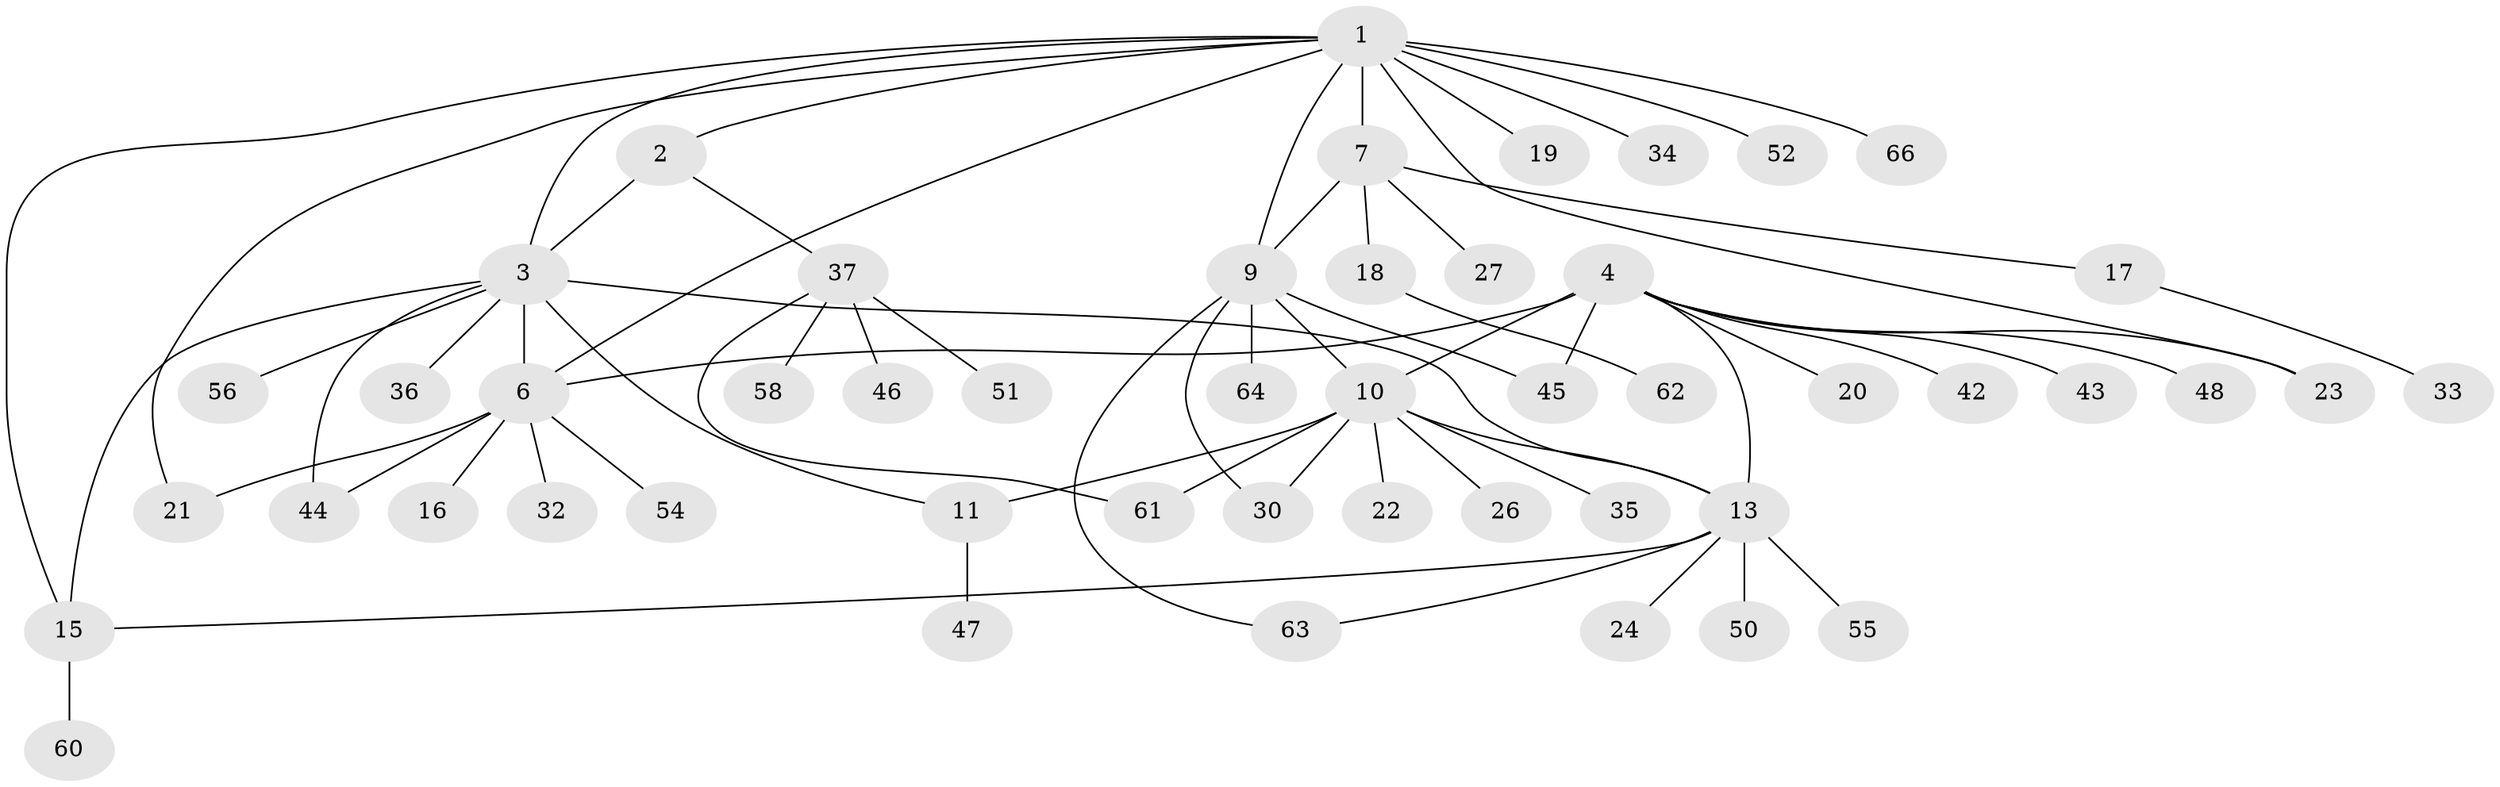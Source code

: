 // original degree distribution, {6: 0.045454545454545456, 4: 0.07575757575757576, 7: 0.015151515151515152, 8: 0.045454545454545456, 10: 0.015151515151515152, 9: 0.030303030303030304, 5: 0.015151515151515152, 1: 0.5454545454545454, 3: 0.030303030303030304, 2: 0.18181818181818182}
// Generated by graph-tools (version 1.1) at 2025/11/02/27/25 16:11:37]
// undirected, 49 vertices, 64 edges
graph export_dot {
graph [start="1"]
  node [color=gray90,style=filled];
  1 [super="+8"];
  2 [super="+49"];
  3 [super="+14"];
  4 [super="+5"];
  6 [super="+65"];
  7 [super="+25"];
  9 [super="+40"];
  10 [super="+12"];
  11 [super="+41"];
  13 [super="+31"];
  15 [super="+29"];
  16;
  17 [super="+38"];
  18 [super="+28"];
  19;
  20 [super="+53"];
  21;
  22;
  23;
  24;
  26;
  27 [super="+57"];
  30;
  32;
  33;
  34;
  35 [super="+59"];
  36;
  37 [super="+39"];
  42;
  43;
  44;
  45;
  46;
  47;
  48;
  50;
  51;
  52;
  54;
  55;
  56;
  58;
  60;
  61;
  62;
  63;
  64;
  66;
  1 -- 2;
  1 -- 3;
  1 -- 19 [weight=2];
  1 -- 52;
  1 -- 66;
  1 -- 34;
  1 -- 6;
  1 -- 7;
  1 -- 9;
  1 -- 15;
  1 -- 21;
  1 -- 23;
  2 -- 3;
  2 -- 37;
  3 -- 6;
  3 -- 11;
  3 -- 44;
  3 -- 56;
  3 -- 36;
  3 -- 13;
  3 -- 15;
  4 -- 6 [weight=2];
  4 -- 10;
  4 -- 13;
  4 -- 20;
  4 -- 23;
  4 -- 43;
  4 -- 48;
  4 -- 42;
  4 -- 45;
  6 -- 16;
  6 -- 21;
  6 -- 32;
  6 -- 44;
  6 -- 54;
  7 -- 9;
  7 -- 17;
  7 -- 18;
  7 -- 27;
  9 -- 10;
  9 -- 30;
  9 -- 45;
  9 -- 63;
  9 -- 64;
  10 -- 11 [weight=2];
  10 -- 13;
  10 -- 22;
  10 -- 30;
  10 -- 61;
  10 -- 26;
  10 -- 35;
  11 -- 47;
  13 -- 15;
  13 -- 24;
  13 -- 50;
  13 -- 55;
  13 -- 63;
  15 -- 60;
  17 -- 33;
  18 -- 62;
  37 -- 46;
  37 -- 51;
  37 -- 58;
  37 -- 61;
}

